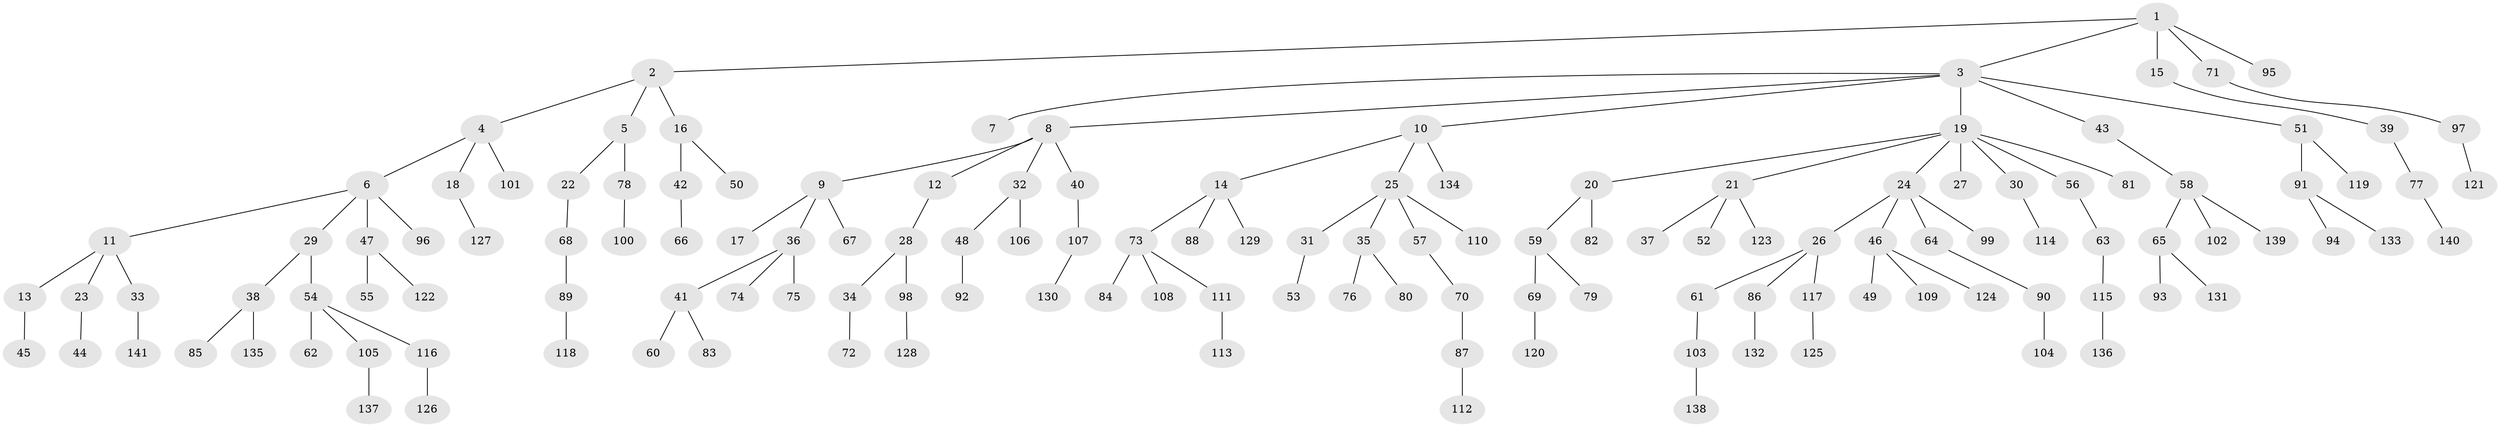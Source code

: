 // Generated by graph-tools (version 1.1) at 2025/37/03/09/25 02:37:08]
// undirected, 141 vertices, 140 edges
graph export_dot {
graph [start="1"]
  node [color=gray90,style=filled];
  1;
  2;
  3;
  4;
  5;
  6;
  7;
  8;
  9;
  10;
  11;
  12;
  13;
  14;
  15;
  16;
  17;
  18;
  19;
  20;
  21;
  22;
  23;
  24;
  25;
  26;
  27;
  28;
  29;
  30;
  31;
  32;
  33;
  34;
  35;
  36;
  37;
  38;
  39;
  40;
  41;
  42;
  43;
  44;
  45;
  46;
  47;
  48;
  49;
  50;
  51;
  52;
  53;
  54;
  55;
  56;
  57;
  58;
  59;
  60;
  61;
  62;
  63;
  64;
  65;
  66;
  67;
  68;
  69;
  70;
  71;
  72;
  73;
  74;
  75;
  76;
  77;
  78;
  79;
  80;
  81;
  82;
  83;
  84;
  85;
  86;
  87;
  88;
  89;
  90;
  91;
  92;
  93;
  94;
  95;
  96;
  97;
  98;
  99;
  100;
  101;
  102;
  103;
  104;
  105;
  106;
  107;
  108;
  109;
  110;
  111;
  112;
  113;
  114;
  115;
  116;
  117;
  118;
  119;
  120;
  121;
  122;
  123;
  124;
  125;
  126;
  127;
  128;
  129;
  130;
  131;
  132;
  133;
  134;
  135;
  136;
  137;
  138;
  139;
  140;
  141;
  1 -- 2;
  1 -- 3;
  1 -- 15;
  1 -- 71;
  1 -- 95;
  2 -- 4;
  2 -- 5;
  2 -- 16;
  3 -- 7;
  3 -- 8;
  3 -- 10;
  3 -- 19;
  3 -- 43;
  3 -- 51;
  4 -- 6;
  4 -- 18;
  4 -- 101;
  5 -- 22;
  5 -- 78;
  6 -- 11;
  6 -- 29;
  6 -- 47;
  6 -- 96;
  8 -- 9;
  8 -- 12;
  8 -- 32;
  8 -- 40;
  9 -- 17;
  9 -- 36;
  9 -- 67;
  10 -- 14;
  10 -- 25;
  10 -- 134;
  11 -- 13;
  11 -- 23;
  11 -- 33;
  12 -- 28;
  13 -- 45;
  14 -- 73;
  14 -- 88;
  14 -- 129;
  15 -- 39;
  16 -- 42;
  16 -- 50;
  18 -- 127;
  19 -- 20;
  19 -- 21;
  19 -- 24;
  19 -- 27;
  19 -- 30;
  19 -- 56;
  19 -- 81;
  20 -- 59;
  20 -- 82;
  21 -- 37;
  21 -- 52;
  21 -- 123;
  22 -- 68;
  23 -- 44;
  24 -- 26;
  24 -- 46;
  24 -- 64;
  24 -- 99;
  25 -- 31;
  25 -- 35;
  25 -- 57;
  25 -- 110;
  26 -- 61;
  26 -- 86;
  26 -- 117;
  28 -- 34;
  28 -- 98;
  29 -- 38;
  29 -- 54;
  30 -- 114;
  31 -- 53;
  32 -- 48;
  32 -- 106;
  33 -- 141;
  34 -- 72;
  35 -- 76;
  35 -- 80;
  36 -- 41;
  36 -- 74;
  36 -- 75;
  38 -- 85;
  38 -- 135;
  39 -- 77;
  40 -- 107;
  41 -- 60;
  41 -- 83;
  42 -- 66;
  43 -- 58;
  46 -- 49;
  46 -- 109;
  46 -- 124;
  47 -- 55;
  47 -- 122;
  48 -- 92;
  51 -- 91;
  51 -- 119;
  54 -- 62;
  54 -- 105;
  54 -- 116;
  56 -- 63;
  57 -- 70;
  58 -- 65;
  58 -- 102;
  58 -- 139;
  59 -- 69;
  59 -- 79;
  61 -- 103;
  63 -- 115;
  64 -- 90;
  65 -- 93;
  65 -- 131;
  68 -- 89;
  69 -- 120;
  70 -- 87;
  71 -- 97;
  73 -- 84;
  73 -- 108;
  73 -- 111;
  77 -- 140;
  78 -- 100;
  86 -- 132;
  87 -- 112;
  89 -- 118;
  90 -- 104;
  91 -- 94;
  91 -- 133;
  97 -- 121;
  98 -- 128;
  103 -- 138;
  105 -- 137;
  107 -- 130;
  111 -- 113;
  115 -- 136;
  116 -- 126;
  117 -- 125;
}
